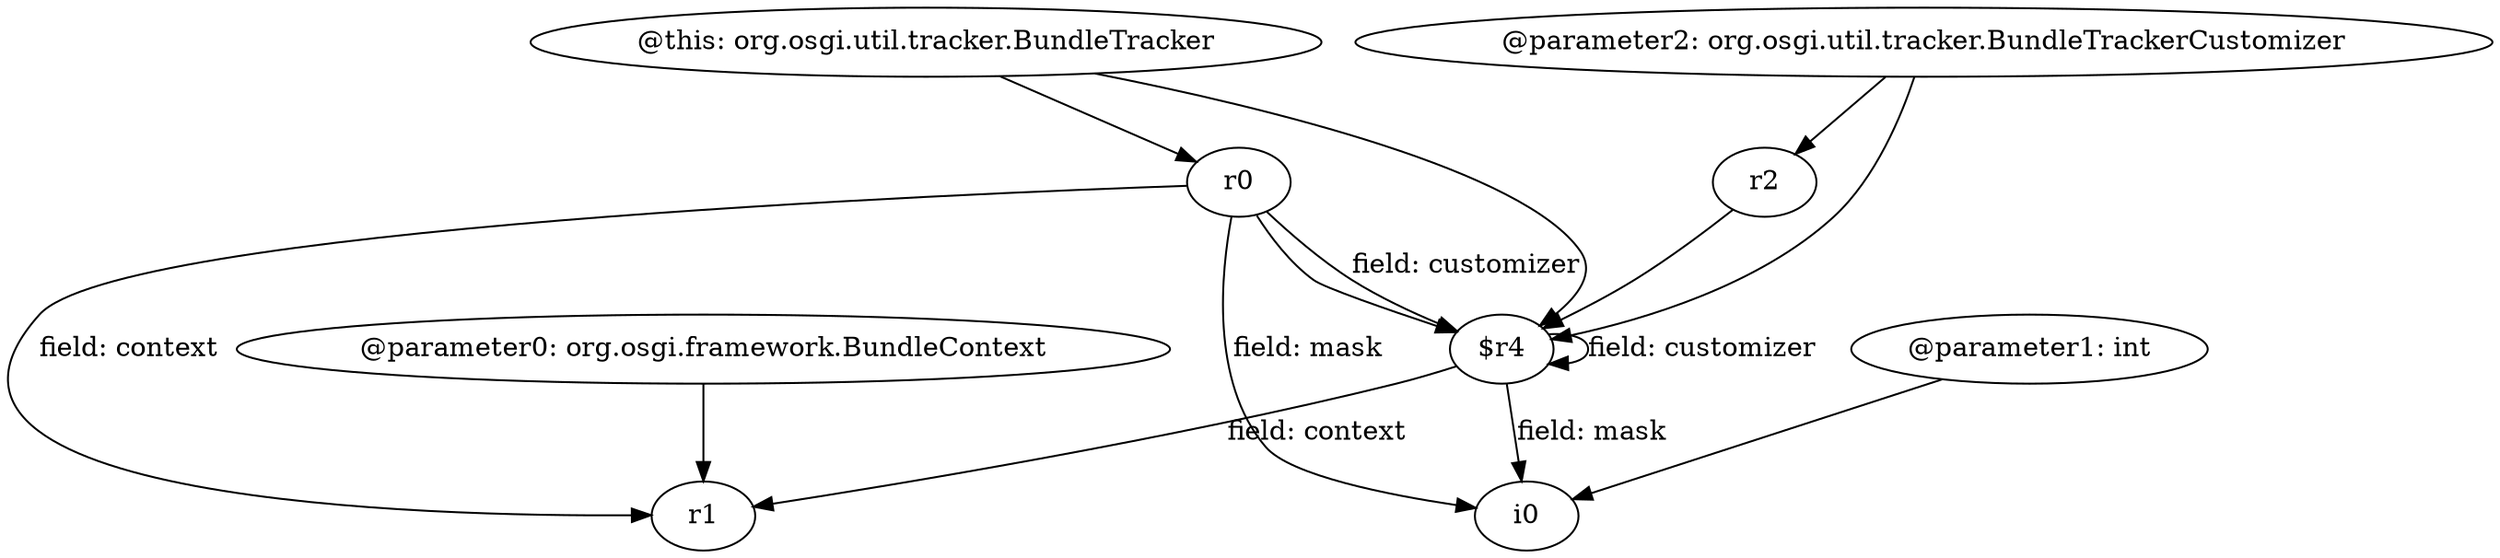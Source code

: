 digraph g {
0[label="@parameter2: org.osgi.util.tracker.BundleTrackerCustomizer"]
1[label="r2"]
0->1[label=""]
2[label="r0"]
3[label="i0"]
2->3[label="field: mask"]
4[label="$r4"]
2->4[label=""]
1->4[label=""]
5[label="@this: org.osgi.util.tracker.BundleTracker"]
5->2[label=""]
4->3[label="field: mask"]
0->4[label=""]
4->4[label="field: customizer"]
6[label="@parameter0: org.osgi.framework.BundleContext"]
7[label="r1"]
6->7[label=""]
8[label="@parameter1: int"]
8->3[label=""]
2->7[label="field: context"]
5->4[label=""]
4->7[label="field: context"]
2->4[label="field: customizer"]
}